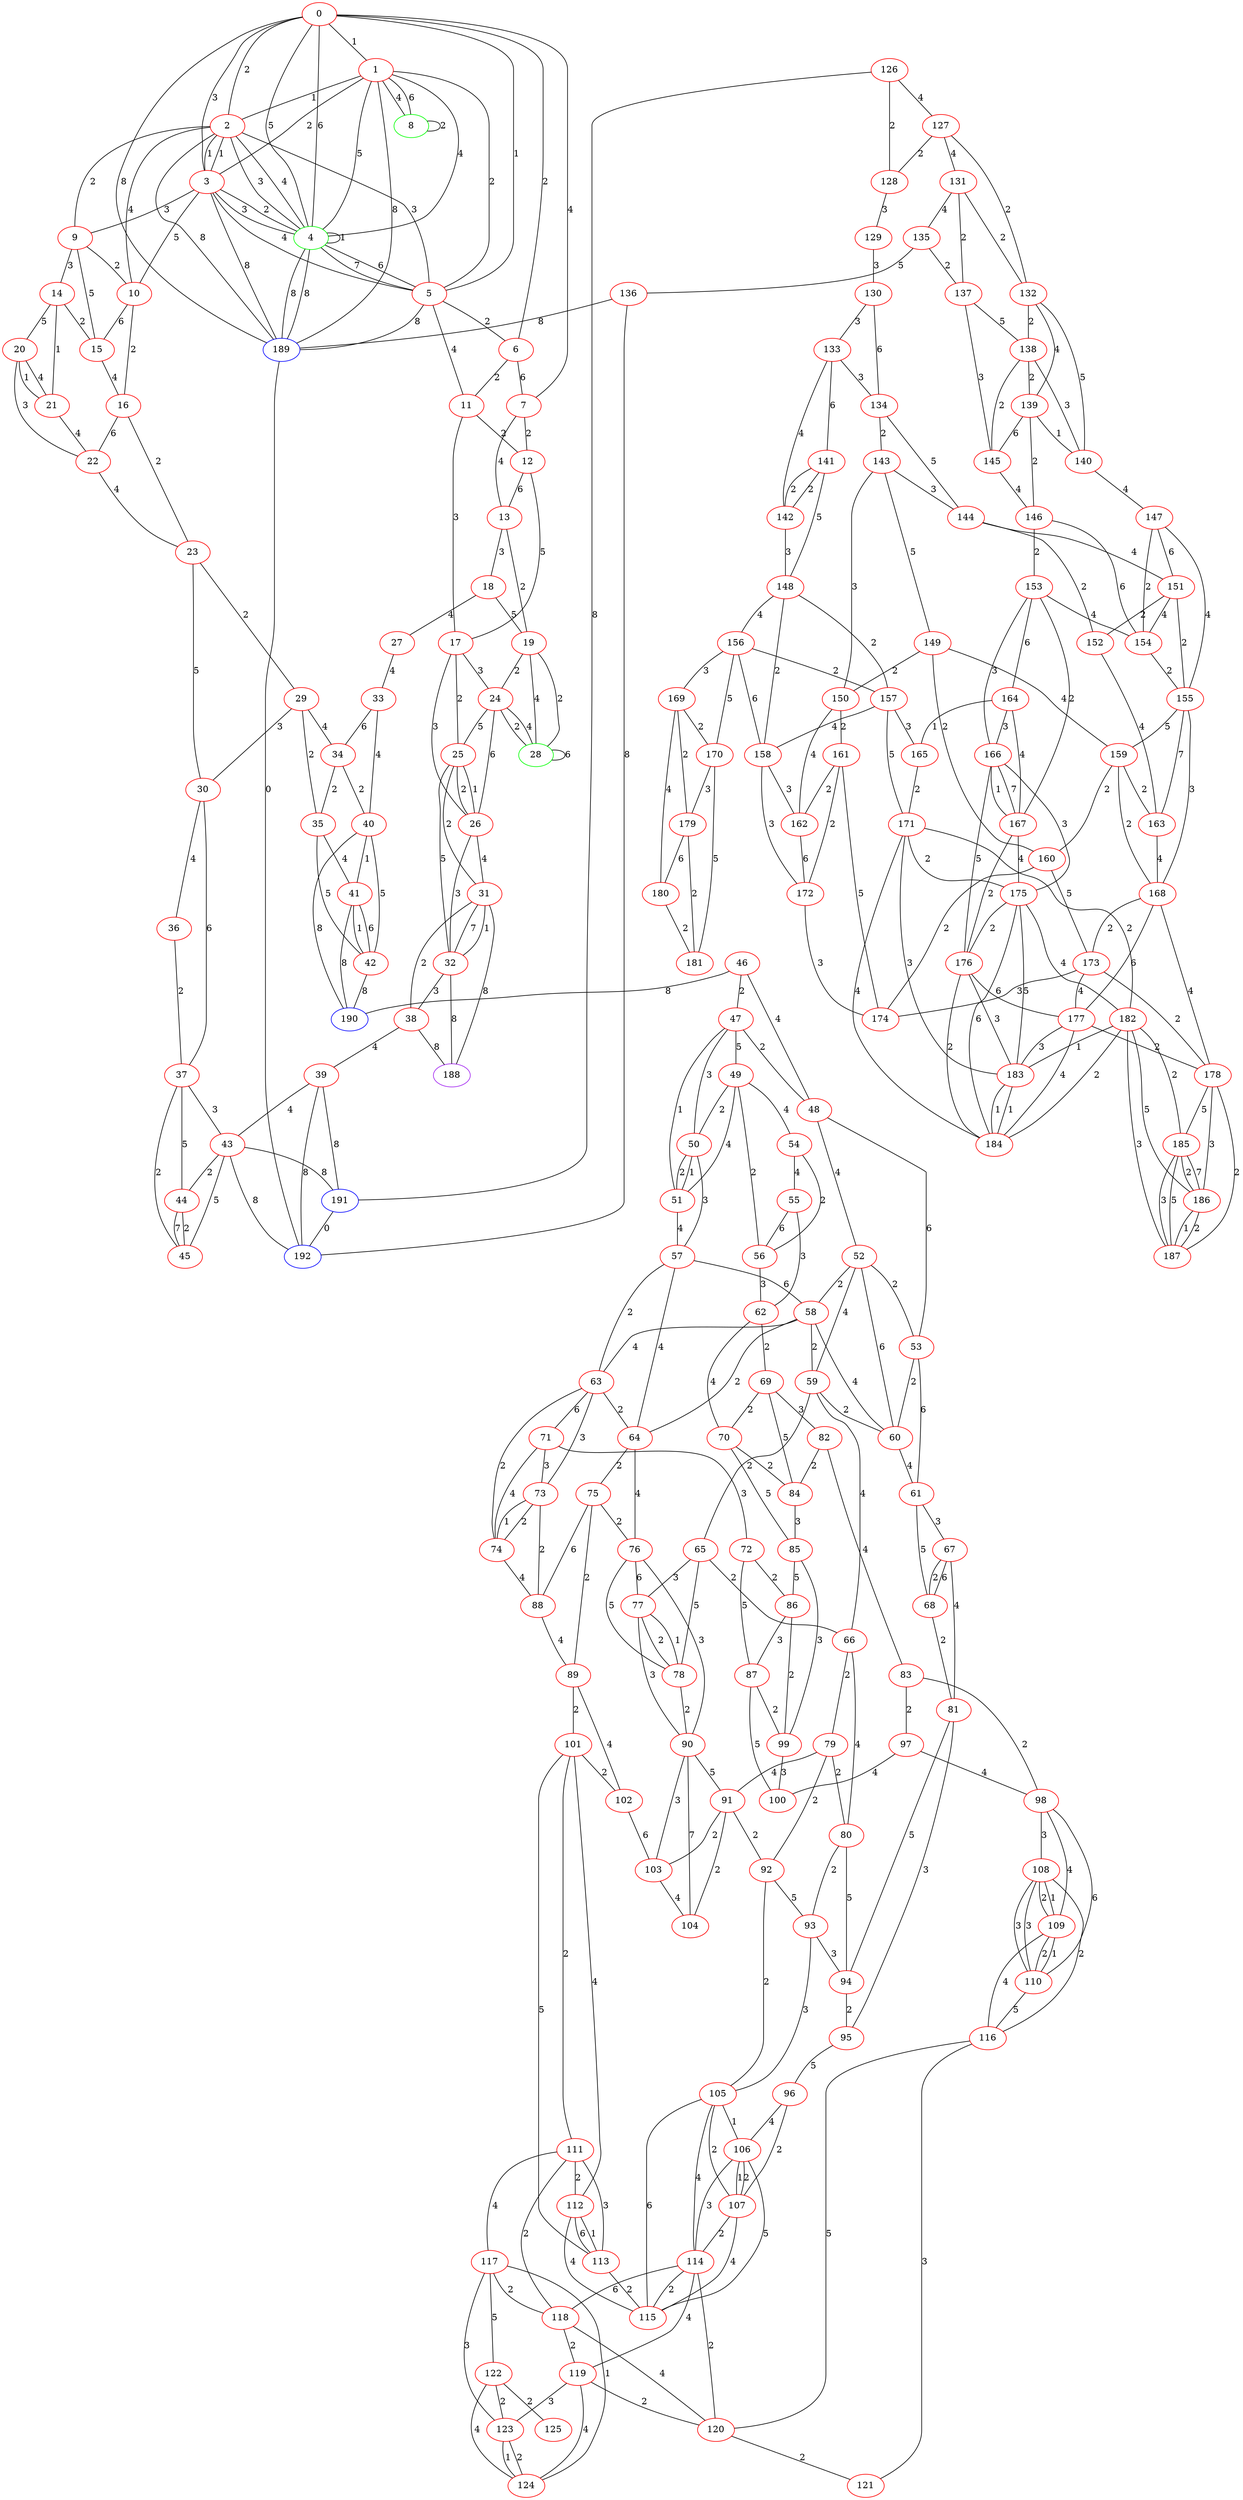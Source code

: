 graph "" {
0 [color=red, weight=1];
1 [color=red, weight=1];
2 [color=red, weight=1];
3 [color=red, weight=1];
4 [color=green, weight=2];
5 [color=red, weight=1];
6 [color=red, weight=1];
7 [color=red, weight=1];
8 [color=green, weight=2];
9 [color=red, weight=1];
10 [color=red, weight=1];
11 [color=red, weight=1];
12 [color=red, weight=1];
13 [color=red, weight=1];
14 [color=red, weight=1];
15 [color=red, weight=1];
16 [color=red, weight=1];
17 [color=red, weight=1];
18 [color=red, weight=1];
19 [color=red, weight=1];
20 [color=red, weight=1];
21 [color=red, weight=1];
22 [color=red, weight=1];
23 [color=red, weight=1];
24 [color=red, weight=1];
25 [color=red, weight=1];
26 [color=red, weight=1];
27 [color=red, weight=1];
28 [color=green, weight=2];
29 [color=red, weight=1];
30 [color=red, weight=1];
31 [color=red, weight=1];
32 [color=red, weight=1];
33 [color=red, weight=1];
34 [color=red, weight=1];
35 [color=red, weight=1];
36 [color=red, weight=1];
37 [color=red, weight=1];
38 [color=red, weight=1];
39 [color=red, weight=1];
40 [color=red, weight=1];
41 [color=red, weight=1];
42 [color=red, weight=1];
43 [color=red, weight=1];
44 [color=red, weight=1];
45 [color=red, weight=1];
46 [color=red, weight=1];
47 [color=red, weight=1];
48 [color=red, weight=1];
49 [color=red, weight=1];
50 [color=red, weight=1];
51 [color=red, weight=1];
52 [color=red, weight=1];
53 [color=red, weight=1];
54 [color=red, weight=1];
55 [color=red, weight=1];
56 [color=red, weight=1];
57 [color=red, weight=1];
58 [color=red, weight=1];
59 [color=red, weight=1];
60 [color=red, weight=1];
61 [color=red, weight=1];
62 [color=red, weight=1];
63 [color=red, weight=1];
64 [color=red, weight=1];
65 [color=red, weight=1];
66 [color=red, weight=1];
67 [color=red, weight=1];
68 [color=red, weight=1];
69 [color=red, weight=1];
70 [color=red, weight=1];
71 [color=red, weight=1];
72 [color=red, weight=1];
73 [color=red, weight=1];
74 [color=red, weight=1];
75 [color=red, weight=1];
76 [color=red, weight=1];
77 [color=red, weight=1];
78 [color=red, weight=1];
79 [color=red, weight=1];
80 [color=red, weight=1];
81 [color=red, weight=1];
82 [color=red, weight=1];
83 [color=red, weight=1];
84 [color=red, weight=1];
85 [color=red, weight=1];
86 [color=red, weight=1];
87 [color=red, weight=1];
88 [color=red, weight=1];
89 [color=red, weight=1];
90 [color=red, weight=1];
91 [color=red, weight=1];
92 [color=red, weight=1];
93 [color=red, weight=1];
94 [color=red, weight=1];
95 [color=red, weight=1];
96 [color=red, weight=1];
97 [color=red, weight=1];
98 [color=red, weight=1];
99 [color=red, weight=1];
100 [color=red, weight=1];
101 [color=red, weight=1];
102 [color=red, weight=1];
103 [color=red, weight=1];
104 [color=red, weight=1];
105 [color=red, weight=1];
106 [color=red, weight=1];
107 [color=red, weight=1];
108 [color=red, weight=1];
109 [color=red, weight=1];
110 [color=red, weight=1];
111 [color=red, weight=1];
112 [color=red, weight=1];
113 [color=red, weight=1];
114 [color=red, weight=1];
115 [color=red, weight=1];
116 [color=red, weight=1];
117 [color=red, weight=1];
118 [color=red, weight=1];
119 [color=red, weight=1];
120 [color=red, weight=1];
121 [color=red, weight=1];
122 [color=red, weight=1];
123 [color=red, weight=1];
124 [color=red, weight=1];
125 [color=red, weight=1];
126 [color=red, weight=1];
127 [color=red, weight=1];
128 [color=red, weight=1];
129 [color=red, weight=1];
130 [color=red, weight=1];
131 [color=red, weight=1];
132 [color=red, weight=1];
133 [color=red, weight=1];
134 [color=red, weight=1];
135 [color=red, weight=1];
136 [color=red, weight=1];
137 [color=red, weight=1];
138 [color=red, weight=1];
139 [color=red, weight=1];
140 [color=red, weight=1];
141 [color=red, weight=1];
142 [color=red, weight=1];
143 [color=red, weight=1];
144 [color=red, weight=1];
145 [color=red, weight=1];
146 [color=red, weight=1];
147 [color=red, weight=1];
148 [color=red, weight=1];
149 [color=red, weight=1];
150 [color=red, weight=1];
151 [color=red, weight=1];
152 [color=red, weight=1];
153 [color=red, weight=1];
154 [color=red, weight=1];
155 [color=red, weight=1];
156 [color=red, weight=1];
157 [color=red, weight=1];
158 [color=red, weight=1];
159 [color=red, weight=1];
160 [color=red, weight=1];
161 [color=red, weight=1];
162 [color=red, weight=1];
163 [color=red, weight=1];
164 [color=red, weight=1];
165 [color=red, weight=1];
166 [color=red, weight=1];
167 [color=red, weight=1];
168 [color=red, weight=1];
169 [color=red, weight=1];
170 [color=red, weight=1];
171 [color=red, weight=1];
172 [color=red, weight=1];
173 [color=red, weight=1];
174 [color=red, weight=1];
175 [color=red, weight=1];
176 [color=red, weight=1];
177 [color=red, weight=1];
178 [color=red, weight=1];
179 [color=red, weight=1];
180 [color=red, weight=1];
181 [color=red, weight=1];
182 [color=red, weight=1];
183 [color=red, weight=1];
184 [color=red, weight=1];
185 [color=red, weight=1];
186 [color=red, weight=1];
187 [color=red, weight=1];
188 [color=purple, weight=4];
189 [color=blue, weight=3];
190 [color=blue, weight=3];
191 [color=blue, weight=3];
192 [color=blue, weight=3];
0 -- 1  [key=0, label=1];
0 -- 2  [key=0, label=2];
0 -- 3  [key=0, label=3];
0 -- 4  [key=0, label=5];
0 -- 4  [key=1, label=6];
0 -- 5  [key=0, label=1];
0 -- 6  [key=0, label=2];
0 -- 7  [key=0, label=4];
0 -- 189  [key=0, label=8];
1 -- 2  [key=0, label=1];
1 -- 3  [key=0, label=2];
1 -- 4  [key=0, label=4];
1 -- 4  [key=1, label=5];
1 -- 5  [key=0, label=2];
1 -- 8  [key=0, label=6];
1 -- 8  [key=1, label=4];
1 -- 189  [key=0, label=8];
2 -- 3  [key=0, label=1];
2 -- 3  [key=1, label=1];
2 -- 4  [key=0, label=3];
2 -- 4  [key=1, label=4];
2 -- 5  [key=0, label=3];
2 -- 9  [key=0, label=2];
2 -- 10  [key=0, label=4];
2 -- 189  [key=0, label=8];
3 -- 4  [key=0, label=2];
3 -- 4  [key=1, label=3];
3 -- 5  [key=0, label=4];
3 -- 9  [key=0, label=3];
3 -- 10  [key=0, label=5];
3 -- 189  [key=0, label=8];
4 -- 4  [key=0, label=1];
4 -- 5  [key=0, label=6];
4 -- 5  [key=1, label=7];
4 -- 189  [key=0, label=8];
4 -- 189  [key=1, label=8];
5 -- 6  [key=0, label=2];
5 -- 11  [key=0, label=4];
5 -- 189  [key=0, label=8];
6 -- 11  [key=0, label=2];
6 -- 7  [key=0, label=6];
7 -- 12  [key=0, label=2];
7 -- 13  [key=0, label=4];
8 -- 8  [key=0, label=2];
9 -- 10  [key=0, label=2];
9 -- 14  [key=0, label=3];
9 -- 15  [key=0, label=5];
10 -- 16  [key=0, label=2];
10 -- 15  [key=0, label=6];
11 -- 17  [key=0, label=3];
11 -- 12  [key=0, label=2];
12 -- 17  [key=0, label=5];
12 -- 13  [key=0, label=6];
13 -- 18  [key=0, label=3];
13 -- 19  [key=0, label=2];
14 -- 20  [key=0, label=5];
14 -- 21  [key=0, label=1];
14 -- 15  [key=0, label=2];
15 -- 16  [key=0, label=4];
16 -- 23  [key=0, label=2];
16 -- 22  [key=0, label=6];
17 -- 24  [key=0, label=3];
17 -- 25  [key=0, label=2];
17 -- 26  [key=0, label=3];
18 -- 19  [key=0, label=5];
18 -- 27  [key=0, label=4];
19 -- 24  [key=0, label=2];
19 -- 28  [key=0, label=2];
19 -- 28  [key=1, label=4];
20 -- 21  [key=0, label=1];
20 -- 21  [key=1, label=4];
20 -- 22  [key=0, label=3];
21 -- 22  [key=0, label=4];
22 -- 23  [key=0, label=4];
23 -- 30  [key=0, label=5];
23 -- 29  [key=0, label=2];
24 -- 26  [key=0, label=6];
24 -- 28  [key=0, label=4];
24 -- 28  [key=1, label=2];
24 -- 25  [key=0, label=5];
25 -- 26  [key=0, label=1];
25 -- 26  [key=1, label=2];
25 -- 32  [key=0, label=5];
25 -- 31  [key=0, label=2];
26 -- 31  [key=0, label=4];
26 -- 32  [key=0, label=3];
27 -- 33  [key=0, label=4];
28 -- 28  [key=0, label=6];
29 -- 34  [key=0, label=4];
29 -- 35  [key=0, label=2];
29 -- 30  [key=0, label=3];
30 -- 36  [key=0, label=4];
30 -- 37  [key=0, label=6];
31 -- 32  [key=0, label=1];
31 -- 32  [key=1, label=7];
31 -- 188  [key=0, label=8];
31 -- 38  [key=0, label=2];
32 -- 188  [key=0, label=8];
32 -- 38  [key=0, label=3];
33 -- 40  [key=0, label=4];
33 -- 34  [key=0, label=6];
34 -- 40  [key=0, label=2];
34 -- 35  [key=0, label=2];
35 -- 41  [key=0, label=4];
35 -- 42  [key=0, label=5];
36 -- 37  [key=0, label=2];
37 -- 44  [key=0, label=5];
37 -- 43  [key=0, label=3];
37 -- 45  [key=0, label=2];
38 -- 39  [key=0, label=4];
38 -- 188  [key=0, label=8];
39 -- 192  [key=0, label=8];
39 -- 43  [key=0, label=4];
39 -- 191  [key=0, label=8];
40 -- 41  [key=0, label=1];
40 -- 42  [key=0, label=5];
40 -- 190  [key=0, label=8];
41 -- 42  [key=0, label=6];
41 -- 42  [key=1, label=1];
41 -- 190  [key=0, label=8];
42 -- 190  [key=0, label=8];
43 -- 192  [key=0, label=8];
43 -- 44  [key=0, label=2];
43 -- 45  [key=0, label=5];
43 -- 191  [key=0, label=8];
44 -- 45  [key=0, label=2];
44 -- 45  [key=1, label=7];
46 -- 48  [key=0, label=4];
46 -- 190  [key=0, label=8];
46 -- 47  [key=0, label=2];
47 -- 48  [key=0, label=2];
47 -- 49  [key=0, label=5];
47 -- 50  [key=0, label=3];
47 -- 51  [key=0, label=1];
48 -- 52  [key=0, label=4];
48 -- 53  [key=0, label=6];
49 -- 56  [key=0, label=2];
49 -- 50  [key=0, label=2];
49 -- 51  [key=0, label=4];
49 -- 54  [key=0, label=4];
50 -- 57  [key=0, label=3];
50 -- 51  [key=0, label=1];
50 -- 51  [key=1, label=2];
51 -- 57  [key=0, label=4];
52 -- 58  [key=0, label=2];
52 -- 59  [key=0, label=4];
52 -- 60  [key=0, label=6];
52 -- 53  [key=0, label=2];
53 -- 60  [key=0, label=2];
53 -- 61  [key=0, label=6];
54 -- 56  [key=0, label=2];
54 -- 55  [key=0, label=4];
55 -- 56  [key=0, label=6];
55 -- 62  [key=0, label=3];
56 -- 62  [key=0, label=3];
57 -- 64  [key=0, label=4];
57 -- 58  [key=0, label=6];
57 -- 63  [key=0, label=2];
58 -- 64  [key=0, label=2];
58 -- 59  [key=0, label=2];
58 -- 60  [key=0, label=4];
58 -- 63  [key=0, label=4];
59 -- 60  [key=0, label=2];
59 -- 66  [key=0, label=4];
59 -- 65  [key=0, label=2];
60 -- 61  [key=0, label=4];
61 -- 67  [key=0, label=3];
61 -- 68  [key=0, label=5];
62 -- 69  [key=0, label=2];
62 -- 70  [key=0, label=4];
63 -- 64  [key=0, label=2];
63 -- 71  [key=0, label=6];
63 -- 73  [key=0, label=3];
63 -- 74  [key=0, label=2];
64 -- 75  [key=0, label=2];
64 -- 76  [key=0, label=4];
65 -- 66  [key=0, label=2];
65 -- 77  [key=0, label=3];
65 -- 78  [key=0, label=5];
66 -- 80  [key=0, label=4];
66 -- 79  [key=0, label=2];
67 -- 81  [key=0, label=4];
67 -- 68  [key=0, label=2];
67 -- 68  [key=1, label=6];
68 -- 81  [key=0, label=2];
69 -- 82  [key=0, label=3];
69 -- 84  [key=0, label=5];
69 -- 70  [key=0, label=2];
70 -- 84  [key=0, label=2];
70 -- 85  [key=0, label=5];
71 -- 72  [key=0, label=3];
71 -- 73  [key=0, label=3];
71 -- 74  [key=0, label=4];
72 -- 86  [key=0, label=2];
72 -- 87  [key=0, label=5];
73 -- 88  [key=0, label=2];
73 -- 74  [key=0, label=1];
73 -- 74  [key=1, label=2];
74 -- 88  [key=0, label=4];
75 -- 88  [key=0, label=6];
75 -- 76  [key=0, label=2];
75 -- 89  [key=0, label=2];
76 -- 90  [key=0, label=3];
76 -- 77  [key=0, label=6];
76 -- 78  [key=0, label=5];
77 -- 90  [key=0, label=3];
77 -- 78  [key=0, label=1];
77 -- 78  [key=1, label=2];
78 -- 90  [key=0, label=2];
79 -- 80  [key=0, label=2];
79 -- 91  [key=0, label=4];
79 -- 92  [key=0, label=2];
80 -- 93  [key=0, label=2];
80 -- 94  [key=0, label=5];
81 -- 94  [key=0, label=5];
81 -- 95  [key=0, label=3];
82 -- 83  [key=0, label=4];
82 -- 84  [key=0, label=2];
83 -- 97  [key=0, label=2];
83 -- 98  [key=0, label=2];
84 -- 85  [key=0, label=3];
85 -- 99  [key=0, label=3];
85 -- 86  [key=0, label=5];
86 -- 99  [key=0, label=2];
86 -- 87  [key=0, label=3];
87 -- 99  [key=0, label=2];
87 -- 100  [key=0, label=5];
88 -- 89  [key=0, label=4];
89 -- 101  [key=0, label=2];
89 -- 102  [key=0, label=4];
90 -- 103  [key=0, label=3];
90 -- 104  [key=0, label=7];
90 -- 91  [key=0, label=5];
91 -- 104  [key=0, label=2];
91 -- 92  [key=0, label=2];
91 -- 103  [key=0, label=2];
92 -- 105  [key=0, label=2];
92 -- 93  [key=0, label=5];
93 -- 105  [key=0, label=3];
93 -- 94  [key=0, label=3];
94 -- 95  [key=0, label=2];
95 -- 96  [key=0, label=5];
96 -- 106  [key=0, label=4];
96 -- 107  [key=0, label=2];
97 -- 98  [key=0, label=4];
97 -- 100  [key=0, label=4];
98 -- 108  [key=0, label=3];
98 -- 109  [key=0, label=4];
98 -- 110  [key=0, label=6];
99 -- 100  [key=0, label=3];
101 -- 112  [key=0, label=4];
101 -- 113  [key=0, label=5];
101 -- 102  [key=0, label=2];
101 -- 111  [key=0, label=2];
102 -- 103  [key=0, label=6];
103 -- 104  [key=0, label=4];
105 -- 106  [key=0, label=1];
105 -- 107  [key=0, label=2];
105 -- 114  [key=0, label=4];
105 -- 115  [key=0, label=6];
106 -- 115  [key=0, label=5];
106 -- 114  [key=0, label=3];
106 -- 107  [key=0, label=1];
106 -- 107  [key=1, label=2];
107 -- 115  [key=0, label=4];
107 -- 114  [key=0, label=2];
108 -- 116  [key=0, label=2];
108 -- 109  [key=0, label=1];
108 -- 109  [key=1, label=2];
108 -- 110  [key=0, label=3];
108 -- 110  [key=1, label=3];
109 -- 116  [key=0, label=4];
109 -- 110  [key=0, label=2];
109 -- 110  [key=1, label=1];
110 -- 116  [key=0, label=5];
111 -- 112  [key=0, label=2];
111 -- 113  [key=0, label=3];
111 -- 117  [key=0, label=4];
111 -- 118  [key=0, label=2];
112 -- 113  [key=0, label=1];
112 -- 113  [key=1, label=6];
112 -- 115  [key=0, label=4];
113 -- 115  [key=0, label=2];
114 -- 115  [key=0, label=2];
114 -- 118  [key=0, label=6];
114 -- 119  [key=0, label=4];
114 -- 120  [key=0, label=2];
116 -- 120  [key=0, label=5];
116 -- 121  [key=0, label=3];
117 -- 122  [key=0, label=5];
117 -- 123  [key=0, label=3];
117 -- 124  [key=0, label=1];
117 -- 118  [key=0, label=2];
118 -- 120  [key=0, label=4];
118 -- 119  [key=0, label=2];
119 -- 120  [key=0, label=2];
119 -- 123  [key=0, label=3];
119 -- 124  [key=0, label=4];
120 -- 121  [key=0, label=2];
122 -- 123  [key=0, label=2];
122 -- 124  [key=0, label=4];
122 -- 125  [key=0, label=2];
123 -- 124  [key=0, label=2];
123 -- 124  [key=1, label=1];
126 -- 128  [key=0, label=2];
126 -- 191  [key=0, label=8];
126 -- 127  [key=0, label=4];
127 -- 128  [key=0, label=2];
127 -- 131  [key=0, label=4];
127 -- 132  [key=0, label=2];
128 -- 129  [key=0, label=3];
129 -- 130  [key=0, label=3];
130 -- 133  [key=0, label=3];
130 -- 134  [key=0, label=6];
131 -- 137  [key=0, label=2];
131 -- 132  [key=0, label=2];
131 -- 135  [key=0, label=4];
132 -- 138  [key=0, label=2];
132 -- 139  [key=0, label=4];
132 -- 140  [key=0, label=5];
133 -- 141  [key=0, label=6];
133 -- 142  [key=0, label=4];
133 -- 134  [key=0, label=3];
134 -- 144  [key=0, label=5];
134 -- 143  [key=0, label=2];
135 -- 136  [key=0, label=5];
135 -- 137  [key=0, label=2];
136 -- 192  [key=0, label=8];
136 -- 189  [key=0, label=8];
137 -- 145  [key=0, label=3];
137 -- 138  [key=0, label=5];
138 -- 140  [key=0, label=3];
138 -- 139  [key=0, label=2];
138 -- 145  [key=0, label=2];
139 -- 145  [key=0, label=6];
139 -- 146  [key=0, label=2];
139 -- 140  [key=0, label=1];
140 -- 147  [key=0, label=4];
141 -- 148  [key=0, label=5];
141 -- 142  [key=0, label=2];
141 -- 142  [key=1, label=2];
142 -- 148  [key=0, label=3];
143 -- 144  [key=0, label=3];
143 -- 149  [key=0, label=5];
143 -- 150  [key=0, label=3];
144 -- 152  [key=0, label=2];
144 -- 151  [key=0, label=4];
145 -- 146  [key=0, label=4];
146 -- 154  [key=0, label=6];
146 -- 153  [key=0, label=2];
147 -- 154  [key=0, label=2];
147 -- 155  [key=0, label=4];
147 -- 151  [key=0, label=6];
148 -- 156  [key=0, label=4];
148 -- 157  [key=0, label=2];
148 -- 158  [key=0, label=2];
149 -- 160  [key=0, label=2];
149 -- 150  [key=0, label=2];
149 -- 159  [key=0, label=4];
150 -- 161  [key=0, label=2];
150 -- 162  [key=0, label=4];
151 -- 152  [key=0, label=2];
151 -- 154  [key=0, label=4];
151 -- 155  [key=0, label=2];
152 -- 163  [key=0, label=4];
153 -- 164  [key=0, label=6];
153 -- 154  [key=0, label=4];
153 -- 166  [key=0, label=3];
153 -- 167  [key=0, label=2];
154 -- 155  [key=0, label=2];
155 -- 163  [key=0, label=7];
155 -- 168  [key=0, label=3];
155 -- 159  [key=0, label=5];
156 -- 169  [key=0, label=3];
156 -- 170  [key=0, label=5];
156 -- 157  [key=0, label=2];
156 -- 158  [key=0, label=6];
157 -- 171  [key=0, label=5];
157 -- 165  [key=0, label=3];
157 -- 158  [key=0, label=4];
158 -- 162  [key=0, label=3];
158 -- 172  [key=0, label=3];
159 -- 160  [key=0, label=2];
159 -- 168  [key=0, label=2];
159 -- 163  [key=0, label=2];
160 -- 173  [key=0, label=5];
160 -- 174  [key=0, label=2];
161 -- 162  [key=0, label=2];
161 -- 172  [key=0, label=2];
161 -- 174  [key=0, label=5];
162 -- 172  [key=0, label=6];
163 -- 168  [key=0, label=4];
164 -- 165  [key=0, label=1];
164 -- 166  [key=0, label=3];
164 -- 167  [key=0, label=4];
165 -- 171  [key=0, label=2];
166 -- 176  [key=0, label=5];
166 -- 175  [key=0, label=3];
166 -- 167  [key=0, label=7];
166 -- 167  [key=1, label=1];
167 -- 176  [key=0, label=2];
167 -- 175  [key=0, label=4];
168 -- 173  [key=0, label=2];
168 -- 177  [key=0, label=6];
168 -- 178  [key=0, label=4];
169 -- 170  [key=0, label=2];
169 -- 179  [key=0, label=2];
169 -- 180  [key=0, label=4];
170 -- 179  [key=0, label=3];
170 -- 181  [key=0, label=5];
171 -- 175  [key=0, label=2];
171 -- 182  [key=0, label=2];
171 -- 183  [key=0, label=3];
171 -- 184  [key=0, label=4];
172 -- 174  [key=0, label=3];
173 -- 177  [key=0, label=4];
173 -- 178  [key=0, label=2];
173 -- 174  [key=0, label=3];
175 -- 176  [key=0, label=2];
175 -- 182  [key=0, label=4];
175 -- 183  [key=0, label=5];
175 -- 184  [key=0, label=6];
176 -- 177  [key=0, label=6];
176 -- 183  [key=0, label=3];
176 -- 184  [key=0, label=2];
177 -- 178  [key=0, label=2];
177 -- 183  [key=0, label=3];
177 -- 184  [key=0, label=4];
178 -- 185  [key=0, label=5];
178 -- 186  [key=0, label=3];
178 -- 187  [key=0, label=2];
179 -- 180  [key=0, label=6];
179 -- 181  [key=0, label=2];
180 -- 181  [key=0, label=2];
182 -- 183  [key=0, label=1];
182 -- 184  [key=0, label=2];
182 -- 185  [key=0, label=2];
182 -- 186  [key=0, label=5];
182 -- 187  [key=0, label=3];
183 -- 184  [key=0, label=1];
183 -- 184  [key=1, label=1];
185 -- 186  [key=0, label=7];
185 -- 186  [key=1, label=2];
185 -- 187  [key=0, label=5];
185 -- 187  [key=1, label=3];
186 -- 187  [key=0, label=2];
186 -- 187  [key=1, label=1];
189 -- 192  [key=0, label=0];
191 -- 192  [key=0, label=0];
}
